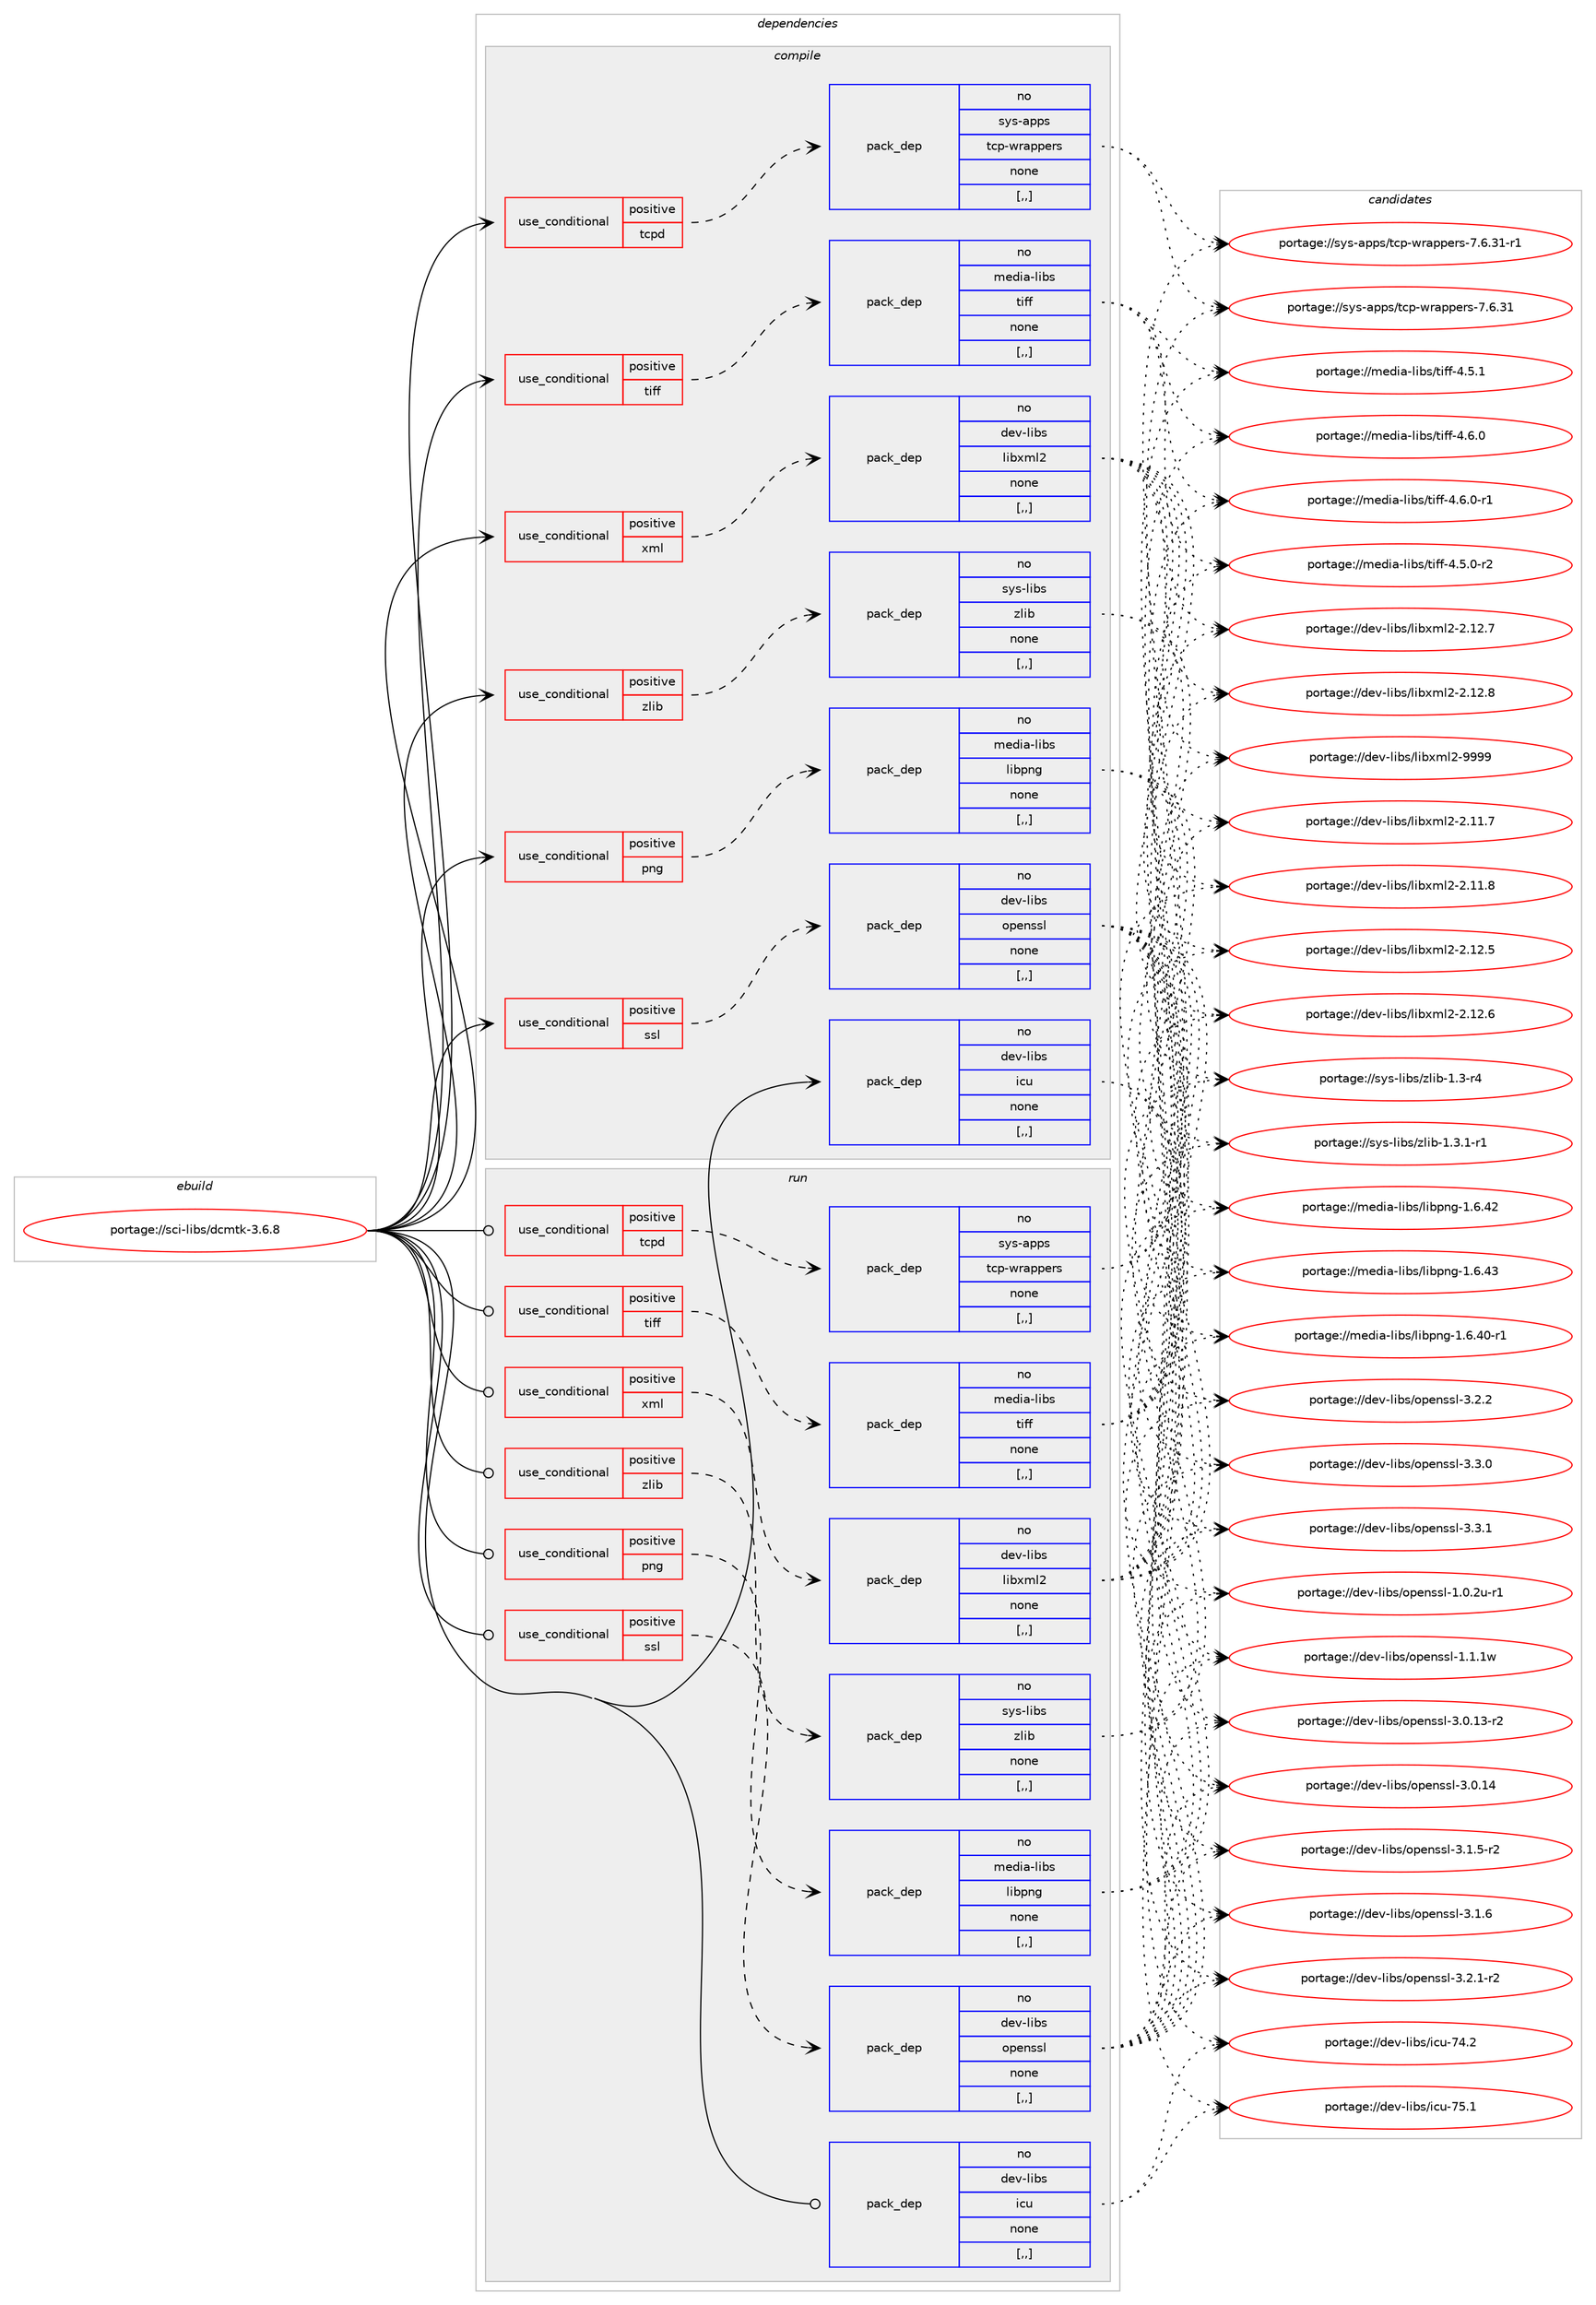 digraph prolog {

# *************
# Graph options
# *************

newrank=true;
concentrate=true;
compound=true;
graph [rankdir=LR,fontname=Helvetica,fontsize=10,ranksep=1.5];#, ranksep=2.5, nodesep=0.2];
edge  [arrowhead=vee];
node  [fontname=Helvetica,fontsize=10];

# **********
# The ebuild
# **********

subgraph cluster_leftcol {
color=gray;
rank=same;
label=<<i>ebuild</i>>;
id [label="portage://sci-libs/dcmtk-3.6.8", color=red, width=4, href="../sci-libs/dcmtk-3.6.8.svg"];
}

# ****************
# The dependencies
# ****************

subgraph cluster_midcol {
color=gray;
label=<<i>dependencies</i>>;
subgraph cluster_compile {
fillcolor="#eeeeee";
style=filled;
label=<<i>compile</i>>;
subgraph cond103167 {
dependency391278 [label=<<TABLE BORDER="0" CELLBORDER="1" CELLSPACING="0" CELLPADDING="4"><TR><TD ROWSPAN="3" CELLPADDING="10">use_conditional</TD></TR><TR><TD>positive</TD></TR><TR><TD>png</TD></TR></TABLE>>, shape=none, color=red];
subgraph pack285332 {
dependency391279 [label=<<TABLE BORDER="0" CELLBORDER="1" CELLSPACING="0" CELLPADDING="4" WIDTH="220"><TR><TD ROWSPAN="6" CELLPADDING="30">pack_dep</TD></TR><TR><TD WIDTH="110">no</TD></TR><TR><TD>media-libs</TD></TR><TR><TD>libpng</TD></TR><TR><TD>none</TD></TR><TR><TD>[,,]</TD></TR></TABLE>>, shape=none, color=blue];
}
dependency391278:e -> dependency391279:w [weight=20,style="dashed",arrowhead="vee"];
}
id:e -> dependency391278:w [weight=20,style="solid",arrowhead="vee"];
subgraph cond103168 {
dependency391280 [label=<<TABLE BORDER="0" CELLBORDER="1" CELLSPACING="0" CELLPADDING="4"><TR><TD ROWSPAN="3" CELLPADDING="10">use_conditional</TD></TR><TR><TD>positive</TD></TR><TR><TD>ssl</TD></TR></TABLE>>, shape=none, color=red];
subgraph pack285333 {
dependency391281 [label=<<TABLE BORDER="0" CELLBORDER="1" CELLSPACING="0" CELLPADDING="4" WIDTH="220"><TR><TD ROWSPAN="6" CELLPADDING="30">pack_dep</TD></TR><TR><TD WIDTH="110">no</TD></TR><TR><TD>dev-libs</TD></TR><TR><TD>openssl</TD></TR><TR><TD>none</TD></TR><TR><TD>[,,]</TD></TR></TABLE>>, shape=none, color=blue];
}
dependency391280:e -> dependency391281:w [weight=20,style="dashed",arrowhead="vee"];
}
id:e -> dependency391280:w [weight=20,style="solid",arrowhead="vee"];
subgraph cond103169 {
dependency391282 [label=<<TABLE BORDER="0" CELLBORDER="1" CELLSPACING="0" CELLPADDING="4"><TR><TD ROWSPAN="3" CELLPADDING="10">use_conditional</TD></TR><TR><TD>positive</TD></TR><TR><TD>tcpd</TD></TR></TABLE>>, shape=none, color=red];
subgraph pack285334 {
dependency391283 [label=<<TABLE BORDER="0" CELLBORDER="1" CELLSPACING="0" CELLPADDING="4" WIDTH="220"><TR><TD ROWSPAN="6" CELLPADDING="30">pack_dep</TD></TR><TR><TD WIDTH="110">no</TD></TR><TR><TD>sys-apps</TD></TR><TR><TD>tcp-wrappers</TD></TR><TR><TD>none</TD></TR><TR><TD>[,,]</TD></TR></TABLE>>, shape=none, color=blue];
}
dependency391282:e -> dependency391283:w [weight=20,style="dashed",arrowhead="vee"];
}
id:e -> dependency391282:w [weight=20,style="solid",arrowhead="vee"];
subgraph cond103170 {
dependency391284 [label=<<TABLE BORDER="0" CELLBORDER="1" CELLSPACING="0" CELLPADDING="4"><TR><TD ROWSPAN="3" CELLPADDING="10">use_conditional</TD></TR><TR><TD>positive</TD></TR><TR><TD>tiff</TD></TR></TABLE>>, shape=none, color=red];
subgraph pack285335 {
dependency391285 [label=<<TABLE BORDER="0" CELLBORDER="1" CELLSPACING="0" CELLPADDING="4" WIDTH="220"><TR><TD ROWSPAN="6" CELLPADDING="30">pack_dep</TD></TR><TR><TD WIDTH="110">no</TD></TR><TR><TD>media-libs</TD></TR><TR><TD>tiff</TD></TR><TR><TD>none</TD></TR><TR><TD>[,,]</TD></TR></TABLE>>, shape=none, color=blue];
}
dependency391284:e -> dependency391285:w [weight=20,style="dashed",arrowhead="vee"];
}
id:e -> dependency391284:w [weight=20,style="solid",arrowhead="vee"];
subgraph cond103171 {
dependency391286 [label=<<TABLE BORDER="0" CELLBORDER="1" CELLSPACING="0" CELLPADDING="4"><TR><TD ROWSPAN="3" CELLPADDING="10">use_conditional</TD></TR><TR><TD>positive</TD></TR><TR><TD>xml</TD></TR></TABLE>>, shape=none, color=red];
subgraph pack285336 {
dependency391287 [label=<<TABLE BORDER="0" CELLBORDER="1" CELLSPACING="0" CELLPADDING="4" WIDTH="220"><TR><TD ROWSPAN="6" CELLPADDING="30">pack_dep</TD></TR><TR><TD WIDTH="110">no</TD></TR><TR><TD>dev-libs</TD></TR><TR><TD>libxml2</TD></TR><TR><TD>none</TD></TR><TR><TD>[,,]</TD></TR></TABLE>>, shape=none, color=blue];
}
dependency391286:e -> dependency391287:w [weight=20,style="dashed",arrowhead="vee"];
}
id:e -> dependency391286:w [weight=20,style="solid",arrowhead="vee"];
subgraph cond103172 {
dependency391288 [label=<<TABLE BORDER="0" CELLBORDER="1" CELLSPACING="0" CELLPADDING="4"><TR><TD ROWSPAN="3" CELLPADDING="10">use_conditional</TD></TR><TR><TD>positive</TD></TR><TR><TD>zlib</TD></TR></TABLE>>, shape=none, color=red];
subgraph pack285337 {
dependency391289 [label=<<TABLE BORDER="0" CELLBORDER="1" CELLSPACING="0" CELLPADDING="4" WIDTH="220"><TR><TD ROWSPAN="6" CELLPADDING="30">pack_dep</TD></TR><TR><TD WIDTH="110">no</TD></TR><TR><TD>sys-libs</TD></TR><TR><TD>zlib</TD></TR><TR><TD>none</TD></TR><TR><TD>[,,]</TD></TR></TABLE>>, shape=none, color=blue];
}
dependency391288:e -> dependency391289:w [weight=20,style="dashed",arrowhead="vee"];
}
id:e -> dependency391288:w [weight=20,style="solid",arrowhead="vee"];
subgraph pack285338 {
dependency391290 [label=<<TABLE BORDER="0" CELLBORDER="1" CELLSPACING="0" CELLPADDING="4" WIDTH="220"><TR><TD ROWSPAN="6" CELLPADDING="30">pack_dep</TD></TR><TR><TD WIDTH="110">no</TD></TR><TR><TD>dev-libs</TD></TR><TR><TD>icu</TD></TR><TR><TD>none</TD></TR><TR><TD>[,,]</TD></TR></TABLE>>, shape=none, color=blue];
}
id:e -> dependency391290:w [weight=20,style="solid",arrowhead="vee"];
}
subgraph cluster_compileandrun {
fillcolor="#eeeeee";
style=filled;
label=<<i>compile and run</i>>;
}
subgraph cluster_run {
fillcolor="#eeeeee";
style=filled;
label=<<i>run</i>>;
subgraph cond103173 {
dependency391291 [label=<<TABLE BORDER="0" CELLBORDER="1" CELLSPACING="0" CELLPADDING="4"><TR><TD ROWSPAN="3" CELLPADDING="10">use_conditional</TD></TR><TR><TD>positive</TD></TR><TR><TD>png</TD></TR></TABLE>>, shape=none, color=red];
subgraph pack285339 {
dependency391292 [label=<<TABLE BORDER="0" CELLBORDER="1" CELLSPACING="0" CELLPADDING="4" WIDTH="220"><TR><TD ROWSPAN="6" CELLPADDING="30">pack_dep</TD></TR><TR><TD WIDTH="110">no</TD></TR><TR><TD>media-libs</TD></TR><TR><TD>libpng</TD></TR><TR><TD>none</TD></TR><TR><TD>[,,]</TD></TR></TABLE>>, shape=none, color=blue];
}
dependency391291:e -> dependency391292:w [weight=20,style="dashed",arrowhead="vee"];
}
id:e -> dependency391291:w [weight=20,style="solid",arrowhead="odot"];
subgraph cond103174 {
dependency391293 [label=<<TABLE BORDER="0" CELLBORDER="1" CELLSPACING="0" CELLPADDING="4"><TR><TD ROWSPAN="3" CELLPADDING="10">use_conditional</TD></TR><TR><TD>positive</TD></TR><TR><TD>ssl</TD></TR></TABLE>>, shape=none, color=red];
subgraph pack285340 {
dependency391294 [label=<<TABLE BORDER="0" CELLBORDER="1" CELLSPACING="0" CELLPADDING="4" WIDTH="220"><TR><TD ROWSPAN="6" CELLPADDING="30">pack_dep</TD></TR><TR><TD WIDTH="110">no</TD></TR><TR><TD>dev-libs</TD></TR><TR><TD>openssl</TD></TR><TR><TD>none</TD></TR><TR><TD>[,,]</TD></TR></TABLE>>, shape=none, color=blue];
}
dependency391293:e -> dependency391294:w [weight=20,style="dashed",arrowhead="vee"];
}
id:e -> dependency391293:w [weight=20,style="solid",arrowhead="odot"];
subgraph cond103175 {
dependency391295 [label=<<TABLE BORDER="0" CELLBORDER="1" CELLSPACING="0" CELLPADDING="4"><TR><TD ROWSPAN="3" CELLPADDING="10">use_conditional</TD></TR><TR><TD>positive</TD></TR><TR><TD>tcpd</TD></TR></TABLE>>, shape=none, color=red];
subgraph pack285341 {
dependency391296 [label=<<TABLE BORDER="0" CELLBORDER="1" CELLSPACING="0" CELLPADDING="4" WIDTH="220"><TR><TD ROWSPAN="6" CELLPADDING="30">pack_dep</TD></TR><TR><TD WIDTH="110">no</TD></TR><TR><TD>sys-apps</TD></TR><TR><TD>tcp-wrappers</TD></TR><TR><TD>none</TD></TR><TR><TD>[,,]</TD></TR></TABLE>>, shape=none, color=blue];
}
dependency391295:e -> dependency391296:w [weight=20,style="dashed",arrowhead="vee"];
}
id:e -> dependency391295:w [weight=20,style="solid",arrowhead="odot"];
subgraph cond103176 {
dependency391297 [label=<<TABLE BORDER="0" CELLBORDER="1" CELLSPACING="0" CELLPADDING="4"><TR><TD ROWSPAN="3" CELLPADDING="10">use_conditional</TD></TR><TR><TD>positive</TD></TR><TR><TD>tiff</TD></TR></TABLE>>, shape=none, color=red];
subgraph pack285342 {
dependency391298 [label=<<TABLE BORDER="0" CELLBORDER="1" CELLSPACING="0" CELLPADDING="4" WIDTH="220"><TR><TD ROWSPAN="6" CELLPADDING="30">pack_dep</TD></TR><TR><TD WIDTH="110">no</TD></TR><TR><TD>media-libs</TD></TR><TR><TD>tiff</TD></TR><TR><TD>none</TD></TR><TR><TD>[,,]</TD></TR></TABLE>>, shape=none, color=blue];
}
dependency391297:e -> dependency391298:w [weight=20,style="dashed",arrowhead="vee"];
}
id:e -> dependency391297:w [weight=20,style="solid",arrowhead="odot"];
subgraph cond103177 {
dependency391299 [label=<<TABLE BORDER="0" CELLBORDER="1" CELLSPACING="0" CELLPADDING="4"><TR><TD ROWSPAN="3" CELLPADDING="10">use_conditional</TD></TR><TR><TD>positive</TD></TR><TR><TD>xml</TD></TR></TABLE>>, shape=none, color=red];
subgraph pack285343 {
dependency391300 [label=<<TABLE BORDER="0" CELLBORDER="1" CELLSPACING="0" CELLPADDING="4" WIDTH="220"><TR><TD ROWSPAN="6" CELLPADDING="30">pack_dep</TD></TR><TR><TD WIDTH="110">no</TD></TR><TR><TD>dev-libs</TD></TR><TR><TD>libxml2</TD></TR><TR><TD>none</TD></TR><TR><TD>[,,]</TD></TR></TABLE>>, shape=none, color=blue];
}
dependency391299:e -> dependency391300:w [weight=20,style="dashed",arrowhead="vee"];
}
id:e -> dependency391299:w [weight=20,style="solid",arrowhead="odot"];
subgraph cond103178 {
dependency391301 [label=<<TABLE BORDER="0" CELLBORDER="1" CELLSPACING="0" CELLPADDING="4"><TR><TD ROWSPAN="3" CELLPADDING="10">use_conditional</TD></TR><TR><TD>positive</TD></TR><TR><TD>zlib</TD></TR></TABLE>>, shape=none, color=red];
subgraph pack285344 {
dependency391302 [label=<<TABLE BORDER="0" CELLBORDER="1" CELLSPACING="0" CELLPADDING="4" WIDTH="220"><TR><TD ROWSPAN="6" CELLPADDING="30">pack_dep</TD></TR><TR><TD WIDTH="110">no</TD></TR><TR><TD>sys-libs</TD></TR><TR><TD>zlib</TD></TR><TR><TD>none</TD></TR><TR><TD>[,,]</TD></TR></TABLE>>, shape=none, color=blue];
}
dependency391301:e -> dependency391302:w [weight=20,style="dashed",arrowhead="vee"];
}
id:e -> dependency391301:w [weight=20,style="solid",arrowhead="odot"];
subgraph pack285345 {
dependency391303 [label=<<TABLE BORDER="0" CELLBORDER="1" CELLSPACING="0" CELLPADDING="4" WIDTH="220"><TR><TD ROWSPAN="6" CELLPADDING="30">pack_dep</TD></TR><TR><TD WIDTH="110">no</TD></TR><TR><TD>dev-libs</TD></TR><TR><TD>icu</TD></TR><TR><TD>none</TD></TR><TR><TD>[,,]</TD></TR></TABLE>>, shape=none, color=blue];
}
id:e -> dependency391303:w [weight=20,style="solid",arrowhead="odot"];
}
}

# **************
# The candidates
# **************

subgraph cluster_choices {
rank=same;
color=gray;
label=<<i>candidates</i>>;

subgraph choice285332 {
color=black;
nodesep=1;
choice1091011001059745108105981154710810598112110103454946544652484511449 [label="portage://media-libs/libpng-1.6.40-r1", color=red, width=4,href="../media-libs/libpng-1.6.40-r1.svg"];
choice109101100105974510810598115471081059811211010345494654465250 [label="portage://media-libs/libpng-1.6.42", color=red, width=4,href="../media-libs/libpng-1.6.42.svg"];
choice109101100105974510810598115471081059811211010345494654465251 [label="portage://media-libs/libpng-1.6.43", color=red, width=4,href="../media-libs/libpng-1.6.43.svg"];
dependency391279:e -> choice1091011001059745108105981154710810598112110103454946544652484511449:w [style=dotted,weight="100"];
dependency391279:e -> choice109101100105974510810598115471081059811211010345494654465250:w [style=dotted,weight="100"];
dependency391279:e -> choice109101100105974510810598115471081059811211010345494654465251:w [style=dotted,weight="100"];
}
subgraph choice285333 {
color=black;
nodesep=1;
choice1001011184510810598115471111121011101151151084549464846501174511449 [label="portage://dev-libs/openssl-1.0.2u-r1", color=red, width=4,href="../dev-libs/openssl-1.0.2u-r1.svg"];
choice100101118451081059811547111112101110115115108454946494649119 [label="portage://dev-libs/openssl-1.1.1w", color=red, width=4,href="../dev-libs/openssl-1.1.1w.svg"];
choice100101118451081059811547111112101110115115108455146484649514511450 [label="portage://dev-libs/openssl-3.0.13-r2", color=red, width=4,href="../dev-libs/openssl-3.0.13-r2.svg"];
choice10010111845108105981154711111210111011511510845514648464952 [label="portage://dev-libs/openssl-3.0.14", color=red, width=4,href="../dev-libs/openssl-3.0.14.svg"];
choice1001011184510810598115471111121011101151151084551464946534511450 [label="portage://dev-libs/openssl-3.1.5-r2", color=red, width=4,href="../dev-libs/openssl-3.1.5-r2.svg"];
choice100101118451081059811547111112101110115115108455146494654 [label="portage://dev-libs/openssl-3.1.6", color=red, width=4,href="../dev-libs/openssl-3.1.6.svg"];
choice1001011184510810598115471111121011101151151084551465046494511450 [label="portage://dev-libs/openssl-3.2.1-r2", color=red, width=4,href="../dev-libs/openssl-3.2.1-r2.svg"];
choice100101118451081059811547111112101110115115108455146504650 [label="portage://dev-libs/openssl-3.2.2", color=red, width=4,href="../dev-libs/openssl-3.2.2.svg"];
choice100101118451081059811547111112101110115115108455146514648 [label="portage://dev-libs/openssl-3.3.0", color=red, width=4,href="../dev-libs/openssl-3.3.0.svg"];
choice100101118451081059811547111112101110115115108455146514649 [label="portage://dev-libs/openssl-3.3.1", color=red, width=4,href="../dev-libs/openssl-3.3.1.svg"];
dependency391281:e -> choice1001011184510810598115471111121011101151151084549464846501174511449:w [style=dotted,weight="100"];
dependency391281:e -> choice100101118451081059811547111112101110115115108454946494649119:w [style=dotted,weight="100"];
dependency391281:e -> choice100101118451081059811547111112101110115115108455146484649514511450:w [style=dotted,weight="100"];
dependency391281:e -> choice10010111845108105981154711111210111011511510845514648464952:w [style=dotted,weight="100"];
dependency391281:e -> choice1001011184510810598115471111121011101151151084551464946534511450:w [style=dotted,weight="100"];
dependency391281:e -> choice100101118451081059811547111112101110115115108455146494654:w [style=dotted,weight="100"];
dependency391281:e -> choice1001011184510810598115471111121011101151151084551465046494511450:w [style=dotted,weight="100"];
dependency391281:e -> choice100101118451081059811547111112101110115115108455146504650:w [style=dotted,weight="100"];
dependency391281:e -> choice100101118451081059811547111112101110115115108455146514648:w [style=dotted,weight="100"];
dependency391281:e -> choice100101118451081059811547111112101110115115108455146514649:w [style=dotted,weight="100"];
}
subgraph choice285334 {
color=black;
nodesep=1;
choice11512111545971121121154711699112451191149711211210111411545554654465149 [label="portage://sys-apps/tcp-wrappers-7.6.31", color=red, width=4,href="../sys-apps/tcp-wrappers-7.6.31.svg"];
choice115121115459711211211547116991124511911497112112101114115455546544651494511449 [label="portage://sys-apps/tcp-wrappers-7.6.31-r1", color=red, width=4,href="../sys-apps/tcp-wrappers-7.6.31-r1.svg"];
dependency391283:e -> choice11512111545971121121154711699112451191149711211210111411545554654465149:w [style=dotted,weight="100"];
dependency391283:e -> choice115121115459711211211547116991124511911497112112101114115455546544651494511449:w [style=dotted,weight="100"];
}
subgraph choice285335 {
color=black;
nodesep=1;
choice109101100105974510810598115471161051021024552465346484511450 [label="portage://media-libs/tiff-4.5.0-r2", color=red, width=4,href="../media-libs/tiff-4.5.0-r2.svg"];
choice10910110010597451081059811547116105102102455246534649 [label="portage://media-libs/tiff-4.5.1", color=red, width=4,href="../media-libs/tiff-4.5.1.svg"];
choice10910110010597451081059811547116105102102455246544648 [label="portage://media-libs/tiff-4.6.0", color=red, width=4,href="../media-libs/tiff-4.6.0.svg"];
choice109101100105974510810598115471161051021024552465446484511449 [label="portage://media-libs/tiff-4.6.0-r1", color=red, width=4,href="../media-libs/tiff-4.6.0-r1.svg"];
dependency391285:e -> choice109101100105974510810598115471161051021024552465346484511450:w [style=dotted,weight="100"];
dependency391285:e -> choice10910110010597451081059811547116105102102455246534649:w [style=dotted,weight="100"];
dependency391285:e -> choice10910110010597451081059811547116105102102455246544648:w [style=dotted,weight="100"];
dependency391285:e -> choice109101100105974510810598115471161051021024552465446484511449:w [style=dotted,weight="100"];
}
subgraph choice285336 {
color=black;
nodesep=1;
choice100101118451081059811547108105981201091085045504649494655 [label="portage://dev-libs/libxml2-2.11.7", color=red, width=4,href="../dev-libs/libxml2-2.11.7.svg"];
choice100101118451081059811547108105981201091085045504649494656 [label="portage://dev-libs/libxml2-2.11.8", color=red, width=4,href="../dev-libs/libxml2-2.11.8.svg"];
choice100101118451081059811547108105981201091085045504649504653 [label="portage://dev-libs/libxml2-2.12.5", color=red, width=4,href="../dev-libs/libxml2-2.12.5.svg"];
choice100101118451081059811547108105981201091085045504649504654 [label="portage://dev-libs/libxml2-2.12.6", color=red, width=4,href="../dev-libs/libxml2-2.12.6.svg"];
choice100101118451081059811547108105981201091085045504649504655 [label="portage://dev-libs/libxml2-2.12.7", color=red, width=4,href="../dev-libs/libxml2-2.12.7.svg"];
choice100101118451081059811547108105981201091085045504649504656 [label="portage://dev-libs/libxml2-2.12.8", color=red, width=4,href="../dev-libs/libxml2-2.12.8.svg"];
choice10010111845108105981154710810598120109108504557575757 [label="portage://dev-libs/libxml2-9999", color=red, width=4,href="../dev-libs/libxml2-9999.svg"];
dependency391287:e -> choice100101118451081059811547108105981201091085045504649494655:w [style=dotted,weight="100"];
dependency391287:e -> choice100101118451081059811547108105981201091085045504649494656:w [style=dotted,weight="100"];
dependency391287:e -> choice100101118451081059811547108105981201091085045504649504653:w [style=dotted,weight="100"];
dependency391287:e -> choice100101118451081059811547108105981201091085045504649504654:w [style=dotted,weight="100"];
dependency391287:e -> choice100101118451081059811547108105981201091085045504649504655:w [style=dotted,weight="100"];
dependency391287:e -> choice100101118451081059811547108105981201091085045504649504656:w [style=dotted,weight="100"];
dependency391287:e -> choice10010111845108105981154710810598120109108504557575757:w [style=dotted,weight="100"];
}
subgraph choice285337 {
color=black;
nodesep=1;
choice11512111545108105981154712210810598454946514511452 [label="portage://sys-libs/zlib-1.3-r4", color=red, width=4,href="../sys-libs/zlib-1.3-r4.svg"];
choice115121115451081059811547122108105984549465146494511449 [label="portage://sys-libs/zlib-1.3.1-r1", color=red, width=4,href="../sys-libs/zlib-1.3.1-r1.svg"];
dependency391289:e -> choice11512111545108105981154712210810598454946514511452:w [style=dotted,weight="100"];
dependency391289:e -> choice115121115451081059811547122108105984549465146494511449:w [style=dotted,weight="100"];
}
subgraph choice285338 {
color=black;
nodesep=1;
choice100101118451081059811547105991174555524650 [label="portage://dev-libs/icu-74.2", color=red, width=4,href="../dev-libs/icu-74.2.svg"];
choice100101118451081059811547105991174555534649 [label="portage://dev-libs/icu-75.1", color=red, width=4,href="../dev-libs/icu-75.1.svg"];
dependency391290:e -> choice100101118451081059811547105991174555524650:w [style=dotted,weight="100"];
dependency391290:e -> choice100101118451081059811547105991174555534649:w [style=dotted,weight="100"];
}
subgraph choice285339 {
color=black;
nodesep=1;
choice1091011001059745108105981154710810598112110103454946544652484511449 [label="portage://media-libs/libpng-1.6.40-r1", color=red, width=4,href="../media-libs/libpng-1.6.40-r1.svg"];
choice109101100105974510810598115471081059811211010345494654465250 [label="portage://media-libs/libpng-1.6.42", color=red, width=4,href="../media-libs/libpng-1.6.42.svg"];
choice109101100105974510810598115471081059811211010345494654465251 [label="portage://media-libs/libpng-1.6.43", color=red, width=4,href="../media-libs/libpng-1.6.43.svg"];
dependency391292:e -> choice1091011001059745108105981154710810598112110103454946544652484511449:w [style=dotted,weight="100"];
dependency391292:e -> choice109101100105974510810598115471081059811211010345494654465250:w [style=dotted,weight="100"];
dependency391292:e -> choice109101100105974510810598115471081059811211010345494654465251:w [style=dotted,weight="100"];
}
subgraph choice285340 {
color=black;
nodesep=1;
choice1001011184510810598115471111121011101151151084549464846501174511449 [label="portage://dev-libs/openssl-1.0.2u-r1", color=red, width=4,href="../dev-libs/openssl-1.0.2u-r1.svg"];
choice100101118451081059811547111112101110115115108454946494649119 [label="portage://dev-libs/openssl-1.1.1w", color=red, width=4,href="../dev-libs/openssl-1.1.1w.svg"];
choice100101118451081059811547111112101110115115108455146484649514511450 [label="portage://dev-libs/openssl-3.0.13-r2", color=red, width=4,href="../dev-libs/openssl-3.0.13-r2.svg"];
choice10010111845108105981154711111210111011511510845514648464952 [label="portage://dev-libs/openssl-3.0.14", color=red, width=4,href="../dev-libs/openssl-3.0.14.svg"];
choice1001011184510810598115471111121011101151151084551464946534511450 [label="portage://dev-libs/openssl-3.1.5-r2", color=red, width=4,href="../dev-libs/openssl-3.1.5-r2.svg"];
choice100101118451081059811547111112101110115115108455146494654 [label="portage://dev-libs/openssl-3.1.6", color=red, width=4,href="../dev-libs/openssl-3.1.6.svg"];
choice1001011184510810598115471111121011101151151084551465046494511450 [label="portage://dev-libs/openssl-3.2.1-r2", color=red, width=4,href="../dev-libs/openssl-3.2.1-r2.svg"];
choice100101118451081059811547111112101110115115108455146504650 [label="portage://dev-libs/openssl-3.2.2", color=red, width=4,href="../dev-libs/openssl-3.2.2.svg"];
choice100101118451081059811547111112101110115115108455146514648 [label="portage://dev-libs/openssl-3.3.0", color=red, width=4,href="../dev-libs/openssl-3.3.0.svg"];
choice100101118451081059811547111112101110115115108455146514649 [label="portage://dev-libs/openssl-3.3.1", color=red, width=4,href="../dev-libs/openssl-3.3.1.svg"];
dependency391294:e -> choice1001011184510810598115471111121011101151151084549464846501174511449:w [style=dotted,weight="100"];
dependency391294:e -> choice100101118451081059811547111112101110115115108454946494649119:w [style=dotted,weight="100"];
dependency391294:e -> choice100101118451081059811547111112101110115115108455146484649514511450:w [style=dotted,weight="100"];
dependency391294:e -> choice10010111845108105981154711111210111011511510845514648464952:w [style=dotted,weight="100"];
dependency391294:e -> choice1001011184510810598115471111121011101151151084551464946534511450:w [style=dotted,weight="100"];
dependency391294:e -> choice100101118451081059811547111112101110115115108455146494654:w [style=dotted,weight="100"];
dependency391294:e -> choice1001011184510810598115471111121011101151151084551465046494511450:w [style=dotted,weight="100"];
dependency391294:e -> choice100101118451081059811547111112101110115115108455146504650:w [style=dotted,weight="100"];
dependency391294:e -> choice100101118451081059811547111112101110115115108455146514648:w [style=dotted,weight="100"];
dependency391294:e -> choice100101118451081059811547111112101110115115108455146514649:w [style=dotted,weight="100"];
}
subgraph choice285341 {
color=black;
nodesep=1;
choice11512111545971121121154711699112451191149711211210111411545554654465149 [label="portage://sys-apps/tcp-wrappers-7.6.31", color=red, width=4,href="../sys-apps/tcp-wrappers-7.6.31.svg"];
choice115121115459711211211547116991124511911497112112101114115455546544651494511449 [label="portage://sys-apps/tcp-wrappers-7.6.31-r1", color=red, width=4,href="../sys-apps/tcp-wrappers-7.6.31-r1.svg"];
dependency391296:e -> choice11512111545971121121154711699112451191149711211210111411545554654465149:w [style=dotted,weight="100"];
dependency391296:e -> choice115121115459711211211547116991124511911497112112101114115455546544651494511449:w [style=dotted,weight="100"];
}
subgraph choice285342 {
color=black;
nodesep=1;
choice109101100105974510810598115471161051021024552465346484511450 [label="portage://media-libs/tiff-4.5.0-r2", color=red, width=4,href="../media-libs/tiff-4.5.0-r2.svg"];
choice10910110010597451081059811547116105102102455246534649 [label="portage://media-libs/tiff-4.5.1", color=red, width=4,href="../media-libs/tiff-4.5.1.svg"];
choice10910110010597451081059811547116105102102455246544648 [label="portage://media-libs/tiff-4.6.0", color=red, width=4,href="../media-libs/tiff-4.6.0.svg"];
choice109101100105974510810598115471161051021024552465446484511449 [label="portage://media-libs/tiff-4.6.0-r1", color=red, width=4,href="../media-libs/tiff-4.6.0-r1.svg"];
dependency391298:e -> choice109101100105974510810598115471161051021024552465346484511450:w [style=dotted,weight="100"];
dependency391298:e -> choice10910110010597451081059811547116105102102455246534649:w [style=dotted,weight="100"];
dependency391298:e -> choice10910110010597451081059811547116105102102455246544648:w [style=dotted,weight="100"];
dependency391298:e -> choice109101100105974510810598115471161051021024552465446484511449:w [style=dotted,weight="100"];
}
subgraph choice285343 {
color=black;
nodesep=1;
choice100101118451081059811547108105981201091085045504649494655 [label="portage://dev-libs/libxml2-2.11.7", color=red, width=4,href="../dev-libs/libxml2-2.11.7.svg"];
choice100101118451081059811547108105981201091085045504649494656 [label="portage://dev-libs/libxml2-2.11.8", color=red, width=4,href="../dev-libs/libxml2-2.11.8.svg"];
choice100101118451081059811547108105981201091085045504649504653 [label="portage://dev-libs/libxml2-2.12.5", color=red, width=4,href="../dev-libs/libxml2-2.12.5.svg"];
choice100101118451081059811547108105981201091085045504649504654 [label="portage://dev-libs/libxml2-2.12.6", color=red, width=4,href="../dev-libs/libxml2-2.12.6.svg"];
choice100101118451081059811547108105981201091085045504649504655 [label="portage://dev-libs/libxml2-2.12.7", color=red, width=4,href="../dev-libs/libxml2-2.12.7.svg"];
choice100101118451081059811547108105981201091085045504649504656 [label="portage://dev-libs/libxml2-2.12.8", color=red, width=4,href="../dev-libs/libxml2-2.12.8.svg"];
choice10010111845108105981154710810598120109108504557575757 [label="portage://dev-libs/libxml2-9999", color=red, width=4,href="../dev-libs/libxml2-9999.svg"];
dependency391300:e -> choice100101118451081059811547108105981201091085045504649494655:w [style=dotted,weight="100"];
dependency391300:e -> choice100101118451081059811547108105981201091085045504649494656:w [style=dotted,weight="100"];
dependency391300:e -> choice100101118451081059811547108105981201091085045504649504653:w [style=dotted,weight="100"];
dependency391300:e -> choice100101118451081059811547108105981201091085045504649504654:w [style=dotted,weight="100"];
dependency391300:e -> choice100101118451081059811547108105981201091085045504649504655:w [style=dotted,weight="100"];
dependency391300:e -> choice100101118451081059811547108105981201091085045504649504656:w [style=dotted,weight="100"];
dependency391300:e -> choice10010111845108105981154710810598120109108504557575757:w [style=dotted,weight="100"];
}
subgraph choice285344 {
color=black;
nodesep=1;
choice11512111545108105981154712210810598454946514511452 [label="portage://sys-libs/zlib-1.3-r4", color=red, width=4,href="../sys-libs/zlib-1.3-r4.svg"];
choice115121115451081059811547122108105984549465146494511449 [label="portage://sys-libs/zlib-1.3.1-r1", color=red, width=4,href="../sys-libs/zlib-1.3.1-r1.svg"];
dependency391302:e -> choice11512111545108105981154712210810598454946514511452:w [style=dotted,weight="100"];
dependency391302:e -> choice115121115451081059811547122108105984549465146494511449:w [style=dotted,weight="100"];
}
subgraph choice285345 {
color=black;
nodesep=1;
choice100101118451081059811547105991174555524650 [label="portage://dev-libs/icu-74.2", color=red, width=4,href="../dev-libs/icu-74.2.svg"];
choice100101118451081059811547105991174555534649 [label="portage://dev-libs/icu-75.1", color=red, width=4,href="../dev-libs/icu-75.1.svg"];
dependency391303:e -> choice100101118451081059811547105991174555524650:w [style=dotted,weight="100"];
dependency391303:e -> choice100101118451081059811547105991174555534649:w [style=dotted,weight="100"];
}
}

}

